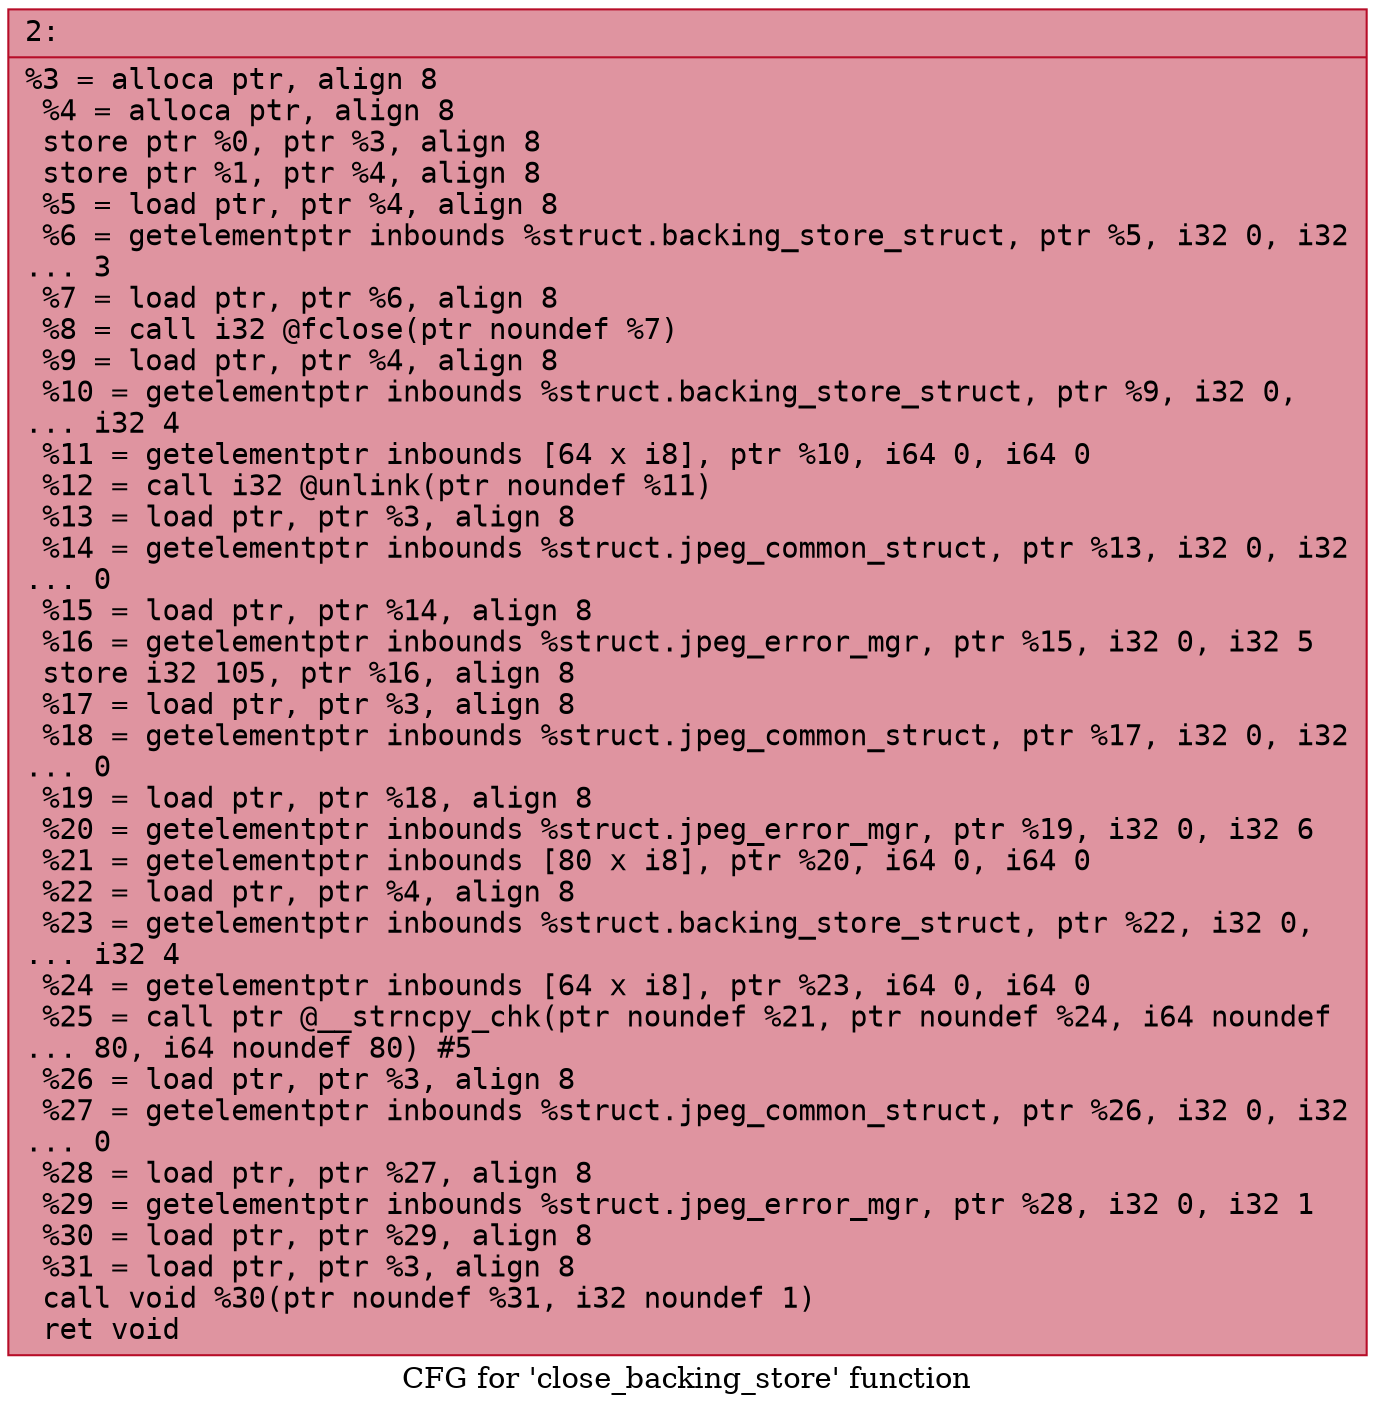 digraph "CFG for 'close_backing_store' function" {
	label="CFG for 'close_backing_store' function";

	Node0x6000022767b0 [shape=record,color="#b70d28ff", style=filled, fillcolor="#b70d2870" fontname="Courier",label="{2:\l|  %3 = alloca ptr, align 8\l  %4 = alloca ptr, align 8\l  store ptr %0, ptr %3, align 8\l  store ptr %1, ptr %4, align 8\l  %5 = load ptr, ptr %4, align 8\l  %6 = getelementptr inbounds %struct.backing_store_struct, ptr %5, i32 0, i32\l... 3\l  %7 = load ptr, ptr %6, align 8\l  %8 = call i32 @fclose(ptr noundef %7)\l  %9 = load ptr, ptr %4, align 8\l  %10 = getelementptr inbounds %struct.backing_store_struct, ptr %9, i32 0,\l... i32 4\l  %11 = getelementptr inbounds [64 x i8], ptr %10, i64 0, i64 0\l  %12 = call i32 @unlink(ptr noundef %11)\l  %13 = load ptr, ptr %3, align 8\l  %14 = getelementptr inbounds %struct.jpeg_common_struct, ptr %13, i32 0, i32\l... 0\l  %15 = load ptr, ptr %14, align 8\l  %16 = getelementptr inbounds %struct.jpeg_error_mgr, ptr %15, i32 0, i32 5\l  store i32 105, ptr %16, align 8\l  %17 = load ptr, ptr %3, align 8\l  %18 = getelementptr inbounds %struct.jpeg_common_struct, ptr %17, i32 0, i32\l... 0\l  %19 = load ptr, ptr %18, align 8\l  %20 = getelementptr inbounds %struct.jpeg_error_mgr, ptr %19, i32 0, i32 6\l  %21 = getelementptr inbounds [80 x i8], ptr %20, i64 0, i64 0\l  %22 = load ptr, ptr %4, align 8\l  %23 = getelementptr inbounds %struct.backing_store_struct, ptr %22, i32 0,\l... i32 4\l  %24 = getelementptr inbounds [64 x i8], ptr %23, i64 0, i64 0\l  %25 = call ptr @__strncpy_chk(ptr noundef %21, ptr noundef %24, i64 noundef\l... 80, i64 noundef 80) #5\l  %26 = load ptr, ptr %3, align 8\l  %27 = getelementptr inbounds %struct.jpeg_common_struct, ptr %26, i32 0, i32\l... 0\l  %28 = load ptr, ptr %27, align 8\l  %29 = getelementptr inbounds %struct.jpeg_error_mgr, ptr %28, i32 0, i32 1\l  %30 = load ptr, ptr %29, align 8\l  %31 = load ptr, ptr %3, align 8\l  call void %30(ptr noundef %31, i32 noundef 1)\l  ret void\l}"];
}
